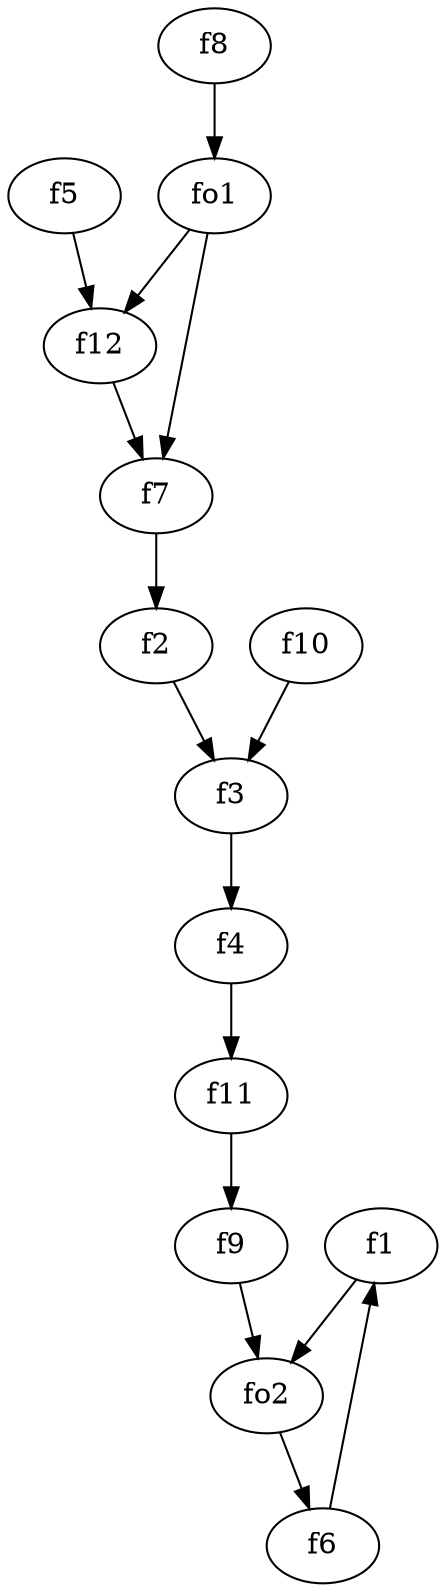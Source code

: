 strict digraph  {
f1;
f2;
f3;
f4;
f5;
f6;
f7;
f8;
f9;
f10;
f11;
f12;
fo1;
fo2;
f1 -> fo2  [weight=2];
f2 -> f3  [weight=2];
f3 -> f4  [weight=2];
f4 -> f11  [weight=2];
f5 -> f12  [weight=2];
f6 -> f1  [weight=2];
f7 -> f2  [weight=2];
f8 -> fo1  [weight=2];
f9 -> fo2  [weight=2];
f10 -> f3  [weight=2];
f11 -> f9  [weight=2];
f12 -> f7  [weight=2];
fo1 -> f7  [weight=2];
fo1 -> f12  [weight=2];
fo2 -> f6  [weight=2];
}
